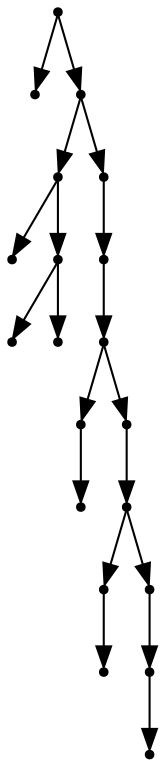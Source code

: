 digraph {
  19 [shape=point];
  0 [shape=point];
  18 [shape=point];
  5 [shape=point];
  1 [shape=point];
  4 [shape=point];
  2 [shape=point];
  3 [shape=point];
  17 [shape=point];
  16 [shape=point];
  15 [shape=point];
  7 [shape=point];
  6 [shape=point];
  14 [shape=point];
  13 [shape=point];
  9 [shape=point];
  8 [shape=point];
  12 [shape=point];
  11 [shape=point];
  10 [shape=point];
19 -> 0;
19 -> 18;
18 -> 5;
5 -> 1;
5 -> 4;
4 -> 2;
4 -> 3;
18 -> 17;
17 -> 16;
16 -> 15;
15 -> 7;
7 -> 6;
15 -> 14;
14 -> 13;
13 -> 9;
9 -> 8;
13 -> 12;
12 -> 11;
11 -> 10;
}
